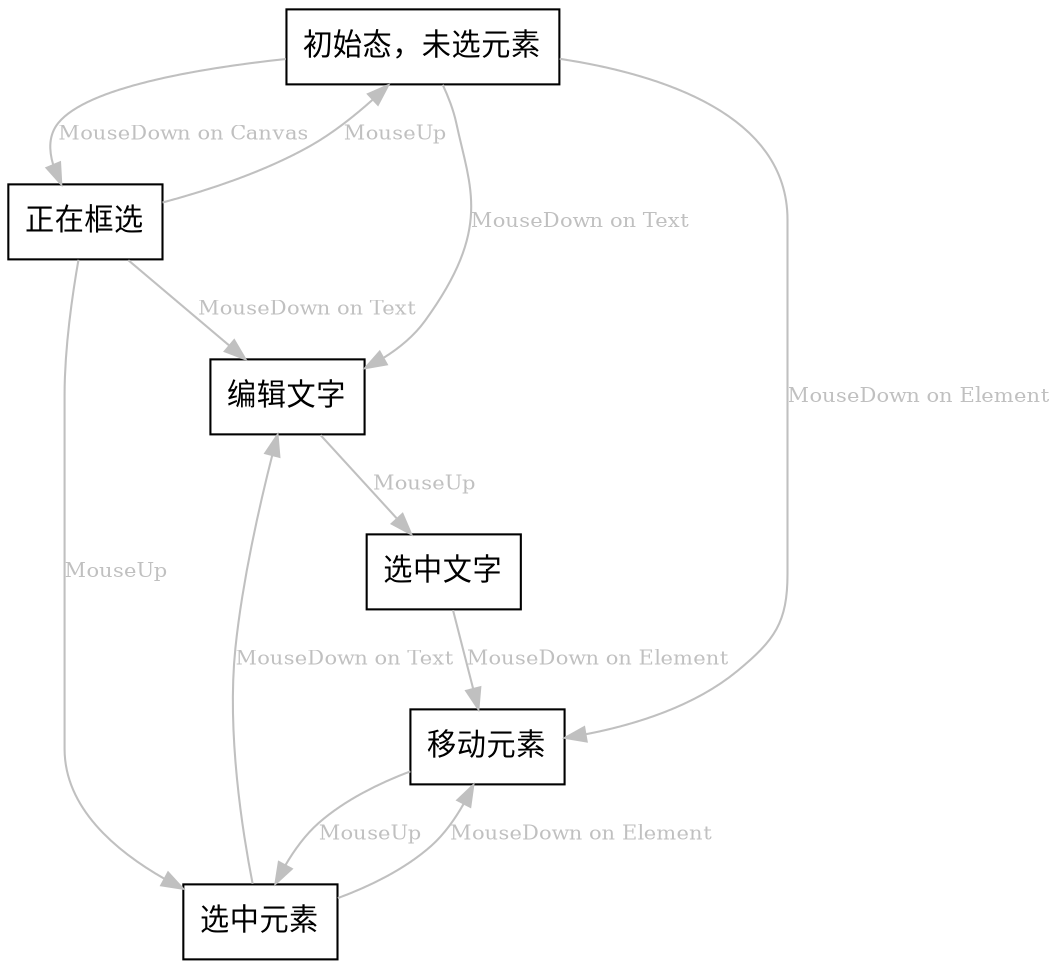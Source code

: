 digraph G {
	node [shape=record]; 
	edge [fontsize=10, color=gray, fontcolor=gray]
	

	S0 [
	 label= "初始态，未选元素"
	]
	S1 [
	 label= "选中元素"
	]

	Selecting[
		label="正在框选"
	]
	E0 [label="编辑文字"]
	S_T [label = "选中文字"]

	M1[label="移动元素"]

	{S0,S1,S_T} -> M1 [label="MouseDown on Element"]
	M1->S1 [label="MouseUp"]
		
	S0 -> Selecting [label="MouseDown on Canvas"]
	Selecting-> {S0,S1} [label="MouseUp"]
	{S0,S1,Selecting} -> E0 [label="MouseDown on Text"]
	E0-> S_T [label="MouseUp"]

}
